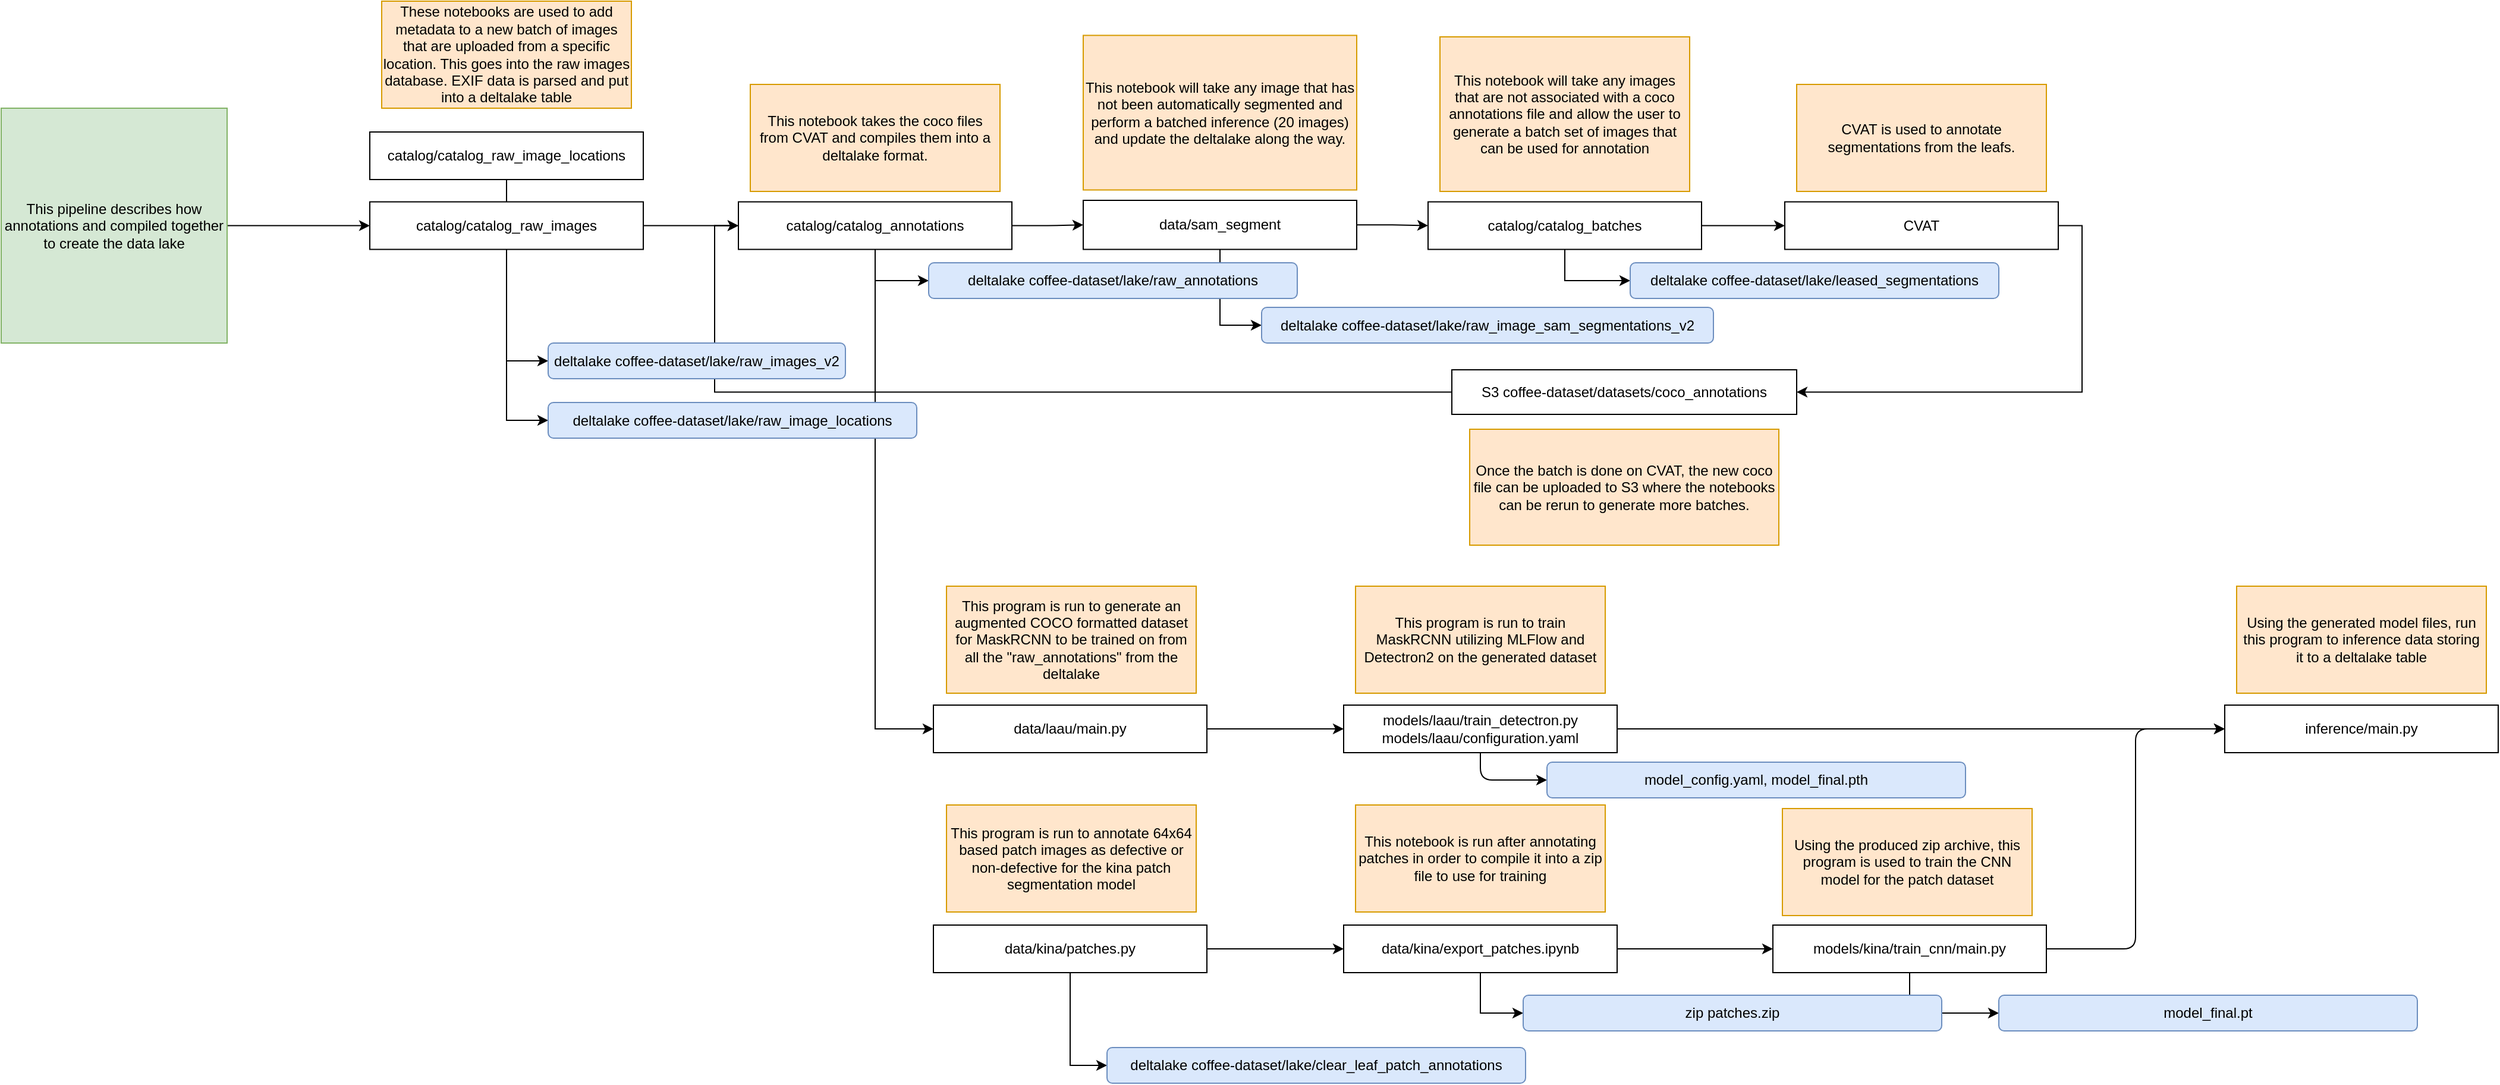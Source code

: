 <mxfile>
    <diagram id="YBXKDBmd0yBDxzB4HMYl" name="Page-1">
        <mxGraphModel dx="3588" dy="-382" grid="1" gridSize="10" guides="1" tooltips="1" connect="1" arrows="1" fold="1" page="1" pageScale="1" pageWidth="850" pageHeight="1100" math="0" shadow="0">
            <root>
                <mxCell id="0"/>
                <mxCell id="1" parent="0"/>
                <mxCell id="59" style="edgeStyle=orthogonalEdgeStyle;html=1;exitX=0.5;exitY=1;exitDx=0;exitDy=0;entryX=0;entryY=0.5;entryDx=0;entryDy=0;" edge="1" parent="1" source="49" target="58">
                    <mxGeometry relative="1" as="geometry"/>
                </mxCell>
                <mxCell id="2" style="edgeStyle=orthogonalEdgeStyle;rounded=0;orthogonalLoop=1;jettySize=auto;html=1;exitX=0.5;exitY=1;exitDx=0;exitDy=0;entryX=0;entryY=0.5;entryDx=0;entryDy=0;" parent="1" source="21" target="20" edge="1">
                    <mxGeometry relative="1" as="geometry"/>
                </mxCell>
                <mxCell id="3" style="edgeStyle=orthogonalEdgeStyle;rounded=0;orthogonalLoop=1;jettySize=auto;html=1;exitX=1;exitY=0.5;exitDx=0;exitDy=0;entryX=0;entryY=0.5;entryDx=0;entryDy=0;" parent="1" source="4" target="17" edge="1">
                    <mxGeometry relative="1" as="geometry"/>
                </mxCell>
                <mxCell id="4" value="This pipeline describes how annotations and compiled together to create the data lake" style="rounded=0;whiteSpace=wrap;html=1;fillColor=#d5e8d4;strokeColor=#82b366;" parent="1" vertex="1">
                    <mxGeometry x="-2150" y="1900" width="190" height="197.5" as="geometry"/>
                </mxCell>
                <mxCell id="5" style="edgeStyle=orthogonalEdgeStyle;rounded=0;orthogonalLoop=1;jettySize=auto;html=1;exitX=1;exitY=0.5;exitDx=0;exitDy=0;entryX=0;entryY=0.5;entryDx=0;entryDy=0;" parent="1" source="6" target="8" edge="1">
                    <mxGeometry relative="1" as="geometry"/>
                </mxCell>
                <mxCell id="6" value="data/laau/main.py" style="rounded=0;whiteSpace=wrap;html=1;" parent="1" vertex="1">
                    <mxGeometry x="-1366" y="2402" width="230" height="40" as="geometry"/>
                </mxCell>
                <mxCell id="7" value="This program is run to generate an augmented COCO formatted dataset for MaskRCNN to be trained on from all the &quot;raw_annotations&quot; from the deltalake" style="rounded=0;whiteSpace=wrap;html=1;fillColor=#ffe6cc;strokeColor=#d79b00;" parent="1" vertex="1">
                    <mxGeometry x="-1355" y="2302" width="210" height="90" as="geometry"/>
                </mxCell>
                <mxCell id="53" style="edgeStyle=none;html=1;exitX=1;exitY=0.5;exitDx=0;exitDy=0;entryX=0;entryY=0.5;entryDx=0;entryDy=0;" edge="1" parent="1" source="8" target="51">
                    <mxGeometry relative="1" as="geometry"/>
                </mxCell>
                <mxCell id="57" style="edgeStyle=orthogonalEdgeStyle;html=1;exitX=0.5;exitY=1;exitDx=0;exitDy=0;entryX=0;entryY=0.5;entryDx=0;entryDy=0;" edge="1" parent="1" source="8" target="55">
                    <mxGeometry relative="1" as="geometry"/>
                </mxCell>
                <mxCell id="8" value="models/laau/train_detectron.py&lt;br&gt;models/laau/configuration.yaml" style="rounded=0;whiteSpace=wrap;html=1;" parent="1" vertex="1">
                    <mxGeometry x="-1021" y="2402" width="230" height="40" as="geometry"/>
                </mxCell>
                <mxCell id="9" value="This program is run to train MaskRCNN utilizing MLFlow and Detectron2 on the generated dataset" style="rounded=0;whiteSpace=wrap;html=1;fillColor=#ffe6cc;strokeColor=#d79b00;" parent="1" vertex="1">
                    <mxGeometry x="-1011" y="2302" width="210" height="90" as="geometry"/>
                </mxCell>
                <mxCell id="10" style="edgeStyle=orthogonalEdgeStyle;rounded=0;orthogonalLoop=1;jettySize=auto;html=1;exitX=0.5;exitY=1;exitDx=0;exitDy=0;entryX=0;entryY=0.5;entryDx=0;entryDy=0;" parent="1" source="13" target="36" edge="1">
                    <mxGeometry relative="1" as="geometry">
                        <mxPoint x="-1310" y="2210" as="targetPoint"/>
                    </mxGeometry>
                </mxCell>
                <mxCell id="11" style="edgeStyle=orthogonalEdgeStyle;rounded=0;orthogonalLoop=1;jettySize=auto;html=1;exitX=1;exitY=0.5;exitDx=0;exitDy=0;entryX=0;entryY=0.5;entryDx=0;entryDy=0;" parent="1" source="13" target="34" edge="1">
                    <mxGeometry relative="1" as="geometry"/>
                </mxCell>
                <mxCell id="12" style="edgeStyle=orthogonalEdgeStyle;rounded=0;orthogonalLoop=1;jettySize=auto;html=1;exitX=0.5;exitY=1;exitDx=0;exitDy=0;entryX=0;entryY=0.5;entryDx=0;entryDy=0;" parent="1" source="13" target="6" edge="1">
                    <mxGeometry relative="1" as="geometry"/>
                </mxCell>
                <mxCell id="13" value="catalog/catalog_annotations" style="rounded=0;whiteSpace=wrap;html=1;" parent="1" vertex="1">
                    <mxGeometry x="-1530" y="1978.75" width="230" height="40" as="geometry"/>
                </mxCell>
                <mxCell id="14" value="This notebook takes the coco files from CVAT and compiles them into a deltalake format." style="rounded=0;whiteSpace=wrap;html=1;fillColor=#ffe6cc;strokeColor=#d79b00;" parent="1" vertex="1">
                    <mxGeometry x="-1520" y="1880" width="210" height="90" as="geometry"/>
                </mxCell>
                <mxCell id="15" style="edgeStyle=orthogonalEdgeStyle;rounded=0;orthogonalLoop=1;jettySize=auto;html=1;exitX=1;exitY=0.5;exitDx=0;exitDy=0;entryX=0;entryY=0.5;entryDx=0;entryDy=0;" parent="1" source="17" target="13" edge="1">
                    <mxGeometry relative="1" as="geometry"/>
                </mxCell>
                <mxCell id="16" style="edgeStyle=orthogonalEdgeStyle;rounded=0;orthogonalLoop=1;jettySize=auto;html=1;exitX=0.5;exitY=1;exitDx=0;exitDy=0;entryX=0;entryY=0.5;entryDx=0;entryDy=0;" parent="1" source="17" target="31" edge="1">
                    <mxGeometry relative="1" as="geometry"/>
                </mxCell>
                <mxCell id="17" value="catalog/catalog_raw_images" style="rounded=0;whiteSpace=wrap;html=1;" parent="1" vertex="1">
                    <mxGeometry x="-1840" y="1978.75" width="230" height="40" as="geometry"/>
                </mxCell>
                <mxCell id="18" value="These notebooks are used to add metadata to a new batch of images that are uploaded from a specific location. This goes into the raw images database. EXIF data is parsed and put into a deltalake table" style="rounded=0;whiteSpace=wrap;html=1;fillColor=#ffe6cc;strokeColor=#d79b00;" parent="1" vertex="1">
                    <mxGeometry x="-1830" y="1810" width="210" height="90" as="geometry"/>
                </mxCell>
                <mxCell id="19" value="CVAT is used to annotate segmentations from the leafs." style="rounded=0;whiteSpace=wrap;html=1;fillColor=#ffe6cc;strokeColor=#d79b00;" parent="1" vertex="1">
                    <mxGeometry x="-640" y="1880" width="210" height="90" as="geometry"/>
                </mxCell>
                <mxCell id="20" value="deltalake coffee-dataset/lake/raw_image_locations" style="rounded=1;whiteSpace=wrap;html=1;fillColor=#dae8fc;strokeColor=#6c8ebf;" parent="1" vertex="1">
                    <mxGeometry x="-1690" y="2147.5" width="310" height="30" as="geometry"/>
                </mxCell>
                <mxCell id="21" value="catalog/catalog_raw_image_locations" style="rounded=0;whiteSpace=wrap;html=1;" parent="1" vertex="1">
                    <mxGeometry x="-1840" y="1920" width="230" height="40" as="geometry"/>
                </mxCell>
                <mxCell id="22" style="edgeStyle=orthogonalEdgeStyle;rounded=0;orthogonalLoop=1;jettySize=auto;html=1;exitX=1;exitY=0.5;exitDx=0;exitDy=0;entryX=1;entryY=0.5;entryDx=0;entryDy=0;" parent="1" source="23" target="29" edge="1">
                    <mxGeometry relative="1" as="geometry"/>
                </mxCell>
                <mxCell id="23" value="CVAT" style="rounded=0;whiteSpace=wrap;html=1;" parent="1" vertex="1">
                    <mxGeometry x="-650" y="1978.75" width="230" height="40" as="geometry"/>
                </mxCell>
                <mxCell id="24" style="edgeStyle=orthogonalEdgeStyle;rounded=0;orthogonalLoop=1;jettySize=auto;html=1;exitX=1;exitY=0.5;exitDx=0;exitDy=0;entryX=0;entryY=0.5;entryDx=0;entryDy=0;curved=1;" parent="1" source="26" target="23" edge="1">
                    <mxGeometry relative="1" as="geometry"/>
                </mxCell>
                <mxCell id="25" style="edgeStyle=orthogonalEdgeStyle;rounded=0;orthogonalLoop=1;jettySize=auto;html=1;exitX=0.5;exitY=1;exitDx=0;exitDy=0;entryX=0;entryY=0.5;entryDx=0;entryDy=0;" parent="1" source="26" target="38" edge="1">
                    <mxGeometry relative="1" as="geometry"/>
                </mxCell>
                <mxCell id="26" value="catalog/catalog_batches" style="rounded=0;whiteSpace=wrap;html=1;" parent="1" vertex="1">
                    <mxGeometry x="-950" y="1978.75" width="230" height="40" as="geometry"/>
                </mxCell>
                <mxCell id="27" value="This notebook will take any images that are not associated with a coco annotations file and allow the user to generate a batch set of images that can be used for annotation" style="rounded=0;whiteSpace=wrap;html=1;fillColor=#ffe6cc;strokeColor=#d79b00;" parent="1" vertex="1">
                    <mxGeometry x="-940" y="1840" width="210" height="130" as="geometry"/>
                </mxCell>
                <mxCell id="28" style="edgeStyle=orthogonalEdgeStyle;rounded=0;orthogonalLoop=1;jettySize=auto;html=1;exitX=0;exitY=0.5;exitDx=0;exitDy=0;entryX=0;entryY=0.5;entryDx=0;entryDy=0;" parent="1" source="29" target="13" edge="1">
                    <mxGeometry relative="1" as="geometry"/>
                </mxCell>
                <mxCell id="29" value="S3 coffee-dataset/datasets/coco_annotations" style="rounded=0;whiteSpace=wrap;html=1;" parent="1" vertex="1">
                    <mxGeometry x="-930" y="2120" width="290" height="37.5" as="geometry"/>
                </mxCell>
                <mxCell id="30" value="Once the batch is done on CVAT, the new coco file can be uploaded to S3 where the notebooks can be rerun to generate more batches." style="rounded=0;whiteSpace=wrap;html=1;fillColor=#ffe6cc;strokeColor=#d79b00;" parent="1" vertex="1">
                    <mxGeometry x="-915" y="2170" width="260" height="97.5" as="geometry"/>
                </mxCell>
                <mxCell id="31" value="deltalake coffee-dataset/lake/raw_images_v2" style="rounded=1;whiteSpace=wrap;html=1;fillColor=#dae8fc;strokeColor=#6c8ebf;" parent="1" vertex="1">
                    <mxGeometry x="-1690" y="2097.5" width="250" height="30" as="geometry"/>
                </mxCell>
                <mxCell id="32" style="edgeStyle=orthogonalEdgeStyle;rounded=0;orthogonalLoop=1;jettySize=auto;html=1;exitX=1;exitY=0.5;exitDx=0;exitDy=0;entryX=0;entryY=0.5;entryDx=0;entryDy=0;" parent="1" source="34" target="26" edge="1">
                    <mxGeometry relative="1" as="geometry"/>
                </mxCell>
                <mxCell id="33" style="edgeStyle=orthogonalEdgeStyle;rounded=0;orthogonalLoop=1;jettySize=auto;html=1;exitX=0.5;exitY=1;exitDx=0;exitDy=0;entryX=0;entryY=0.5;entryDx=0;entryDy=0;" parent="1" source="34" target="35" edge="1">
                    <mxGeometry relative="1" as="geometry"/>
                </mxCell>
                <mxCell id="34" value="data/sam_segment" style="rounded=0;whiteSpace=wrap;html=1;" parent="1" vertex="1">
                    <mxGeometry x="-1240" y="1977.5" width="230" height="41.25" as="geometry"/>
                </mxCell>
                <mxCell id="35" value="deltalake coffee-dataset/lake/raw_image_sam_segmentations_v2" style="rounded=1;whiteSpace=wrap;html=1;fillColor=#dae8fc;strokeColor=#6c8ebf;" parent="1" vertex="1">
                    <mxGeometry x="-1090" y="2067.5" width="380" height="30" as="geometry"/>
                </mxCell>
                <mxCell id="36" value="deltalake coffee-dataset/lake/raw_annotations" style="rounded=1;whiteSpace=wrap;html=1;fillColor=#dae8fc;strokeColor=#6c8ebf;" parent="1" vertex="1">
                    <mxGeometry x="-1370" y="2030" width="310" height="30" as="geometry"/>
                </mxCell>
                <mxCell id="37" value="This notebook will take any image that has not been automatically segmented and perform a batched inference (20 images) and update the deltalake along the way." style="rounded=0;whiteSpace=wrap;html=1;fillColor=#ffe6cc;strokeColor=#d79b00;" parent="1" vertex="1">
                    <mxGeometry x="-1240" y="1838.75" width="230" height="130" as="geometry"/>
                </mxCell>
                <mxCell id="38" value="deltalake coffee-dataset/lake/leased_segmentations" style="rounded=1;whiteSpace=wrap;html=1;fillColor=#dae8fc;strokeColor=#6c8ebf;" parent="1" vertex="1">
                    <mxGeometry x="-780" y="2030" width="310" height="30" as="geometry"/>
                </mxCell>
                <mxCell id="39" style="edgeStyle=orthogonalEdgeStyle;rounded=0;orthogonalLoop=1;jettySize=auto;html=1;exitX=1;exitY=0.5;exitDx=0;exitDy=0;" parent="1" source="41" target="45" edge="1">
                    <mxGeometry relative="1" as="geometry"/>
                </mxCell>
                <mxCell id="40" style="edgeStyle=orthogonalEdgeStyle;rounded=0;orthogonalLoop=1;jettySize=auto;html=1;exitX=0.5;exitY=1;exitDx=0;exitDy=0;entryX=0;entryY=0.5;entryDx=0;entryDy=0;" parent="1" source="41" target="47" edge="1">
                    <mxGeometry relative="1" as="geometry"/>
                </mxCell>
                <mxCell id="41" value="data/kina/patches.py" style="rounded=0;whiteSpace=wrap;html=1;" parent="1" vertex="1">
                    <mxGeometry x="-1366" y="2587" width="230" height="40" as="geometry"/>
                </mxCell>
                <mxCell id="42" value="This program is run to annotate 64x64 based patch images as defective or non-defective for the kina patch segmentation model" style="rounded=0;whiteSpace=wrap;html=1;fillColor=#ffe6cc;strokeColor=#d79b00;" parent="1" vertex="1">
                    <mxGeometry x="-1355" y="2486" width="210" height="90" as="geometry"/>
                </mxCell>
                <mxCell id="43" style="edgeStyle=orthogonalEdgeStyle;rounded=0;orthogonalLoop=1;jettySize=auto;html=1;exitX=0.5;exitY=1;exitDx=0;exitDy=0;entryX=0;entryY=0.5;entryDx=0;entryDy=0;" parent="1" source="45" target="48" edge="1">
                    <mxGeometry relative="1" as="geometry"/>
                </mxCell>
                <mxCell id="44" style="edgeStyle=orthogonalEdgeStyle;rounded=0;orthogonalLoop=1;jettySize=auto;html=1;exitX=1;exitY=0.5;exitDx=0;exitDy=0;entryX=0;entryY=0.5;entryDx=0;entryDy=0;" parent="1" source="45" target="49" edge="1">
                    <mxGeometry relative="1" as="geometry"/>
                </mxCell>
                <mxCell id="45" value="data/kina/export_patches.ipynb" style="rounded=0;whiteSpace=wrap;html=1;" parent="1" vertex="1">
                    <mxGeometry x="-1021" y="2587" width="230" height="40" as="geometry"/>
                </mxCell>
                <mxCell id="46" value="This notebook is run after annotating patches in order to compile it into a zip file to use for training" style="rounded=0;whiteSpace=wrap;html=1;fillColor=#ffe6cc;strokeColor=#d79b00;" parent="1" vertex="1">
                    <mxGeometry x="-1011" y="2486" width="210" height="90" as="geometry"/>
                </mxCell>
                <mxCell id="47" value="deltalake coffee-dataset/lake/clear_leaf_patch_annotations" style="rounded=1;whiteSpace=wrap;html=1;fillColor=#dae8fc;strokeColor=#6c8ebf;" parent="1" vertex="1">
                    <mxGeometry x="-1220" y="2690" width="352" height="30" as="geometry"/>
                </mxCell>
                <mxCell id="48" value="zip patches.zip" style="rounded=1;whiteSpace=wrap;html=1;fillColor=#dae8fc;strokeColor=#6c8ebf;" parent="1" vertex="1">
                    <mxGeometry x="-870" y="2646" width="352" height="30" as="geometry"/>
                </mxCell>
                <mxCell id="54" style="edgeStyle=orthogonalEdgeStyle;html=1;exitX=1;exitY=0.5;exitDx=0;exitDy=0;entryX=0;entryY=0.5;entryDx=0;entryDy=0;" edge="1" parent="1" source="49" target="51">
                    <mxGeometry relative="1" as="geometry"/>
                </mxCell>
                <mxCell id="49" value="models/kina/train_cnn/main.py" style="rounded=0;whiteSpace=wrap;html=1;" parent="1" vertex="1">
                    <mxGeometry x="-660" y="2587" width="230" height="40" as="geometry"/>
                </mxCell>
                <mxCell id="50" value="Using the produced zip archive, this program is used to train the CNN model for the patch dataset" style="rounded=0;whiteSpace=wrap;html=1;fillColor=#ffe6cc;strokeColor=#d79b00;" parent="1" vertex="1">
                    <mxGeometry x="-652" y="2489" width="210" height="90" as="geometry"/>
                </mxCell>
                <mxCell id="51" value="inference/main.py" style="rounded=0;whiteSpace=wrap;html=1;" vertex="1" parent="1">
                    <mxGeometry x="-280" y="2402" width="230" height="40" as="geometry"/>
                </mxCell>
                <mxCell id="52" value="Using the generated model files, run this program to inference data storing it to a deltalake table" style="rounded=0;whiteSpace=wrap;html=1;fillColor=#ffe6cc;strokeColor=#d79b00;" vertex="1" parent="1">
                    <mxGeometry x="-270" y="2302" width="210" height="90" as="geometry"/>
                </mxCell>
                <mxCell id="55" value="model_config.yaml, model_final.pth" style="rounded=1;whiteSpace=wrap;html=1;fillColor=#dae8fc;strokeColor=#6c8ebf;" vertex="1" parent="1">
                    <mxGeometry x="-850" y="2450" width="352" height="30" as="geometry"/>
                </mxCell>
                <mxCell id="58" value="model_final.pt" style="rounded=1;whiteSpace=wrap;html=1;fillColor=#dae8fc;strokeColor=#6c8ebf;" vertex="1" parent="1">
                    <mxGeometry x="-470" y="2646" width="352" height="30" as="geometry"/>
                </mxCell>
            </root>
        </mxGraphModel>
    </diagram>
</mxfile>